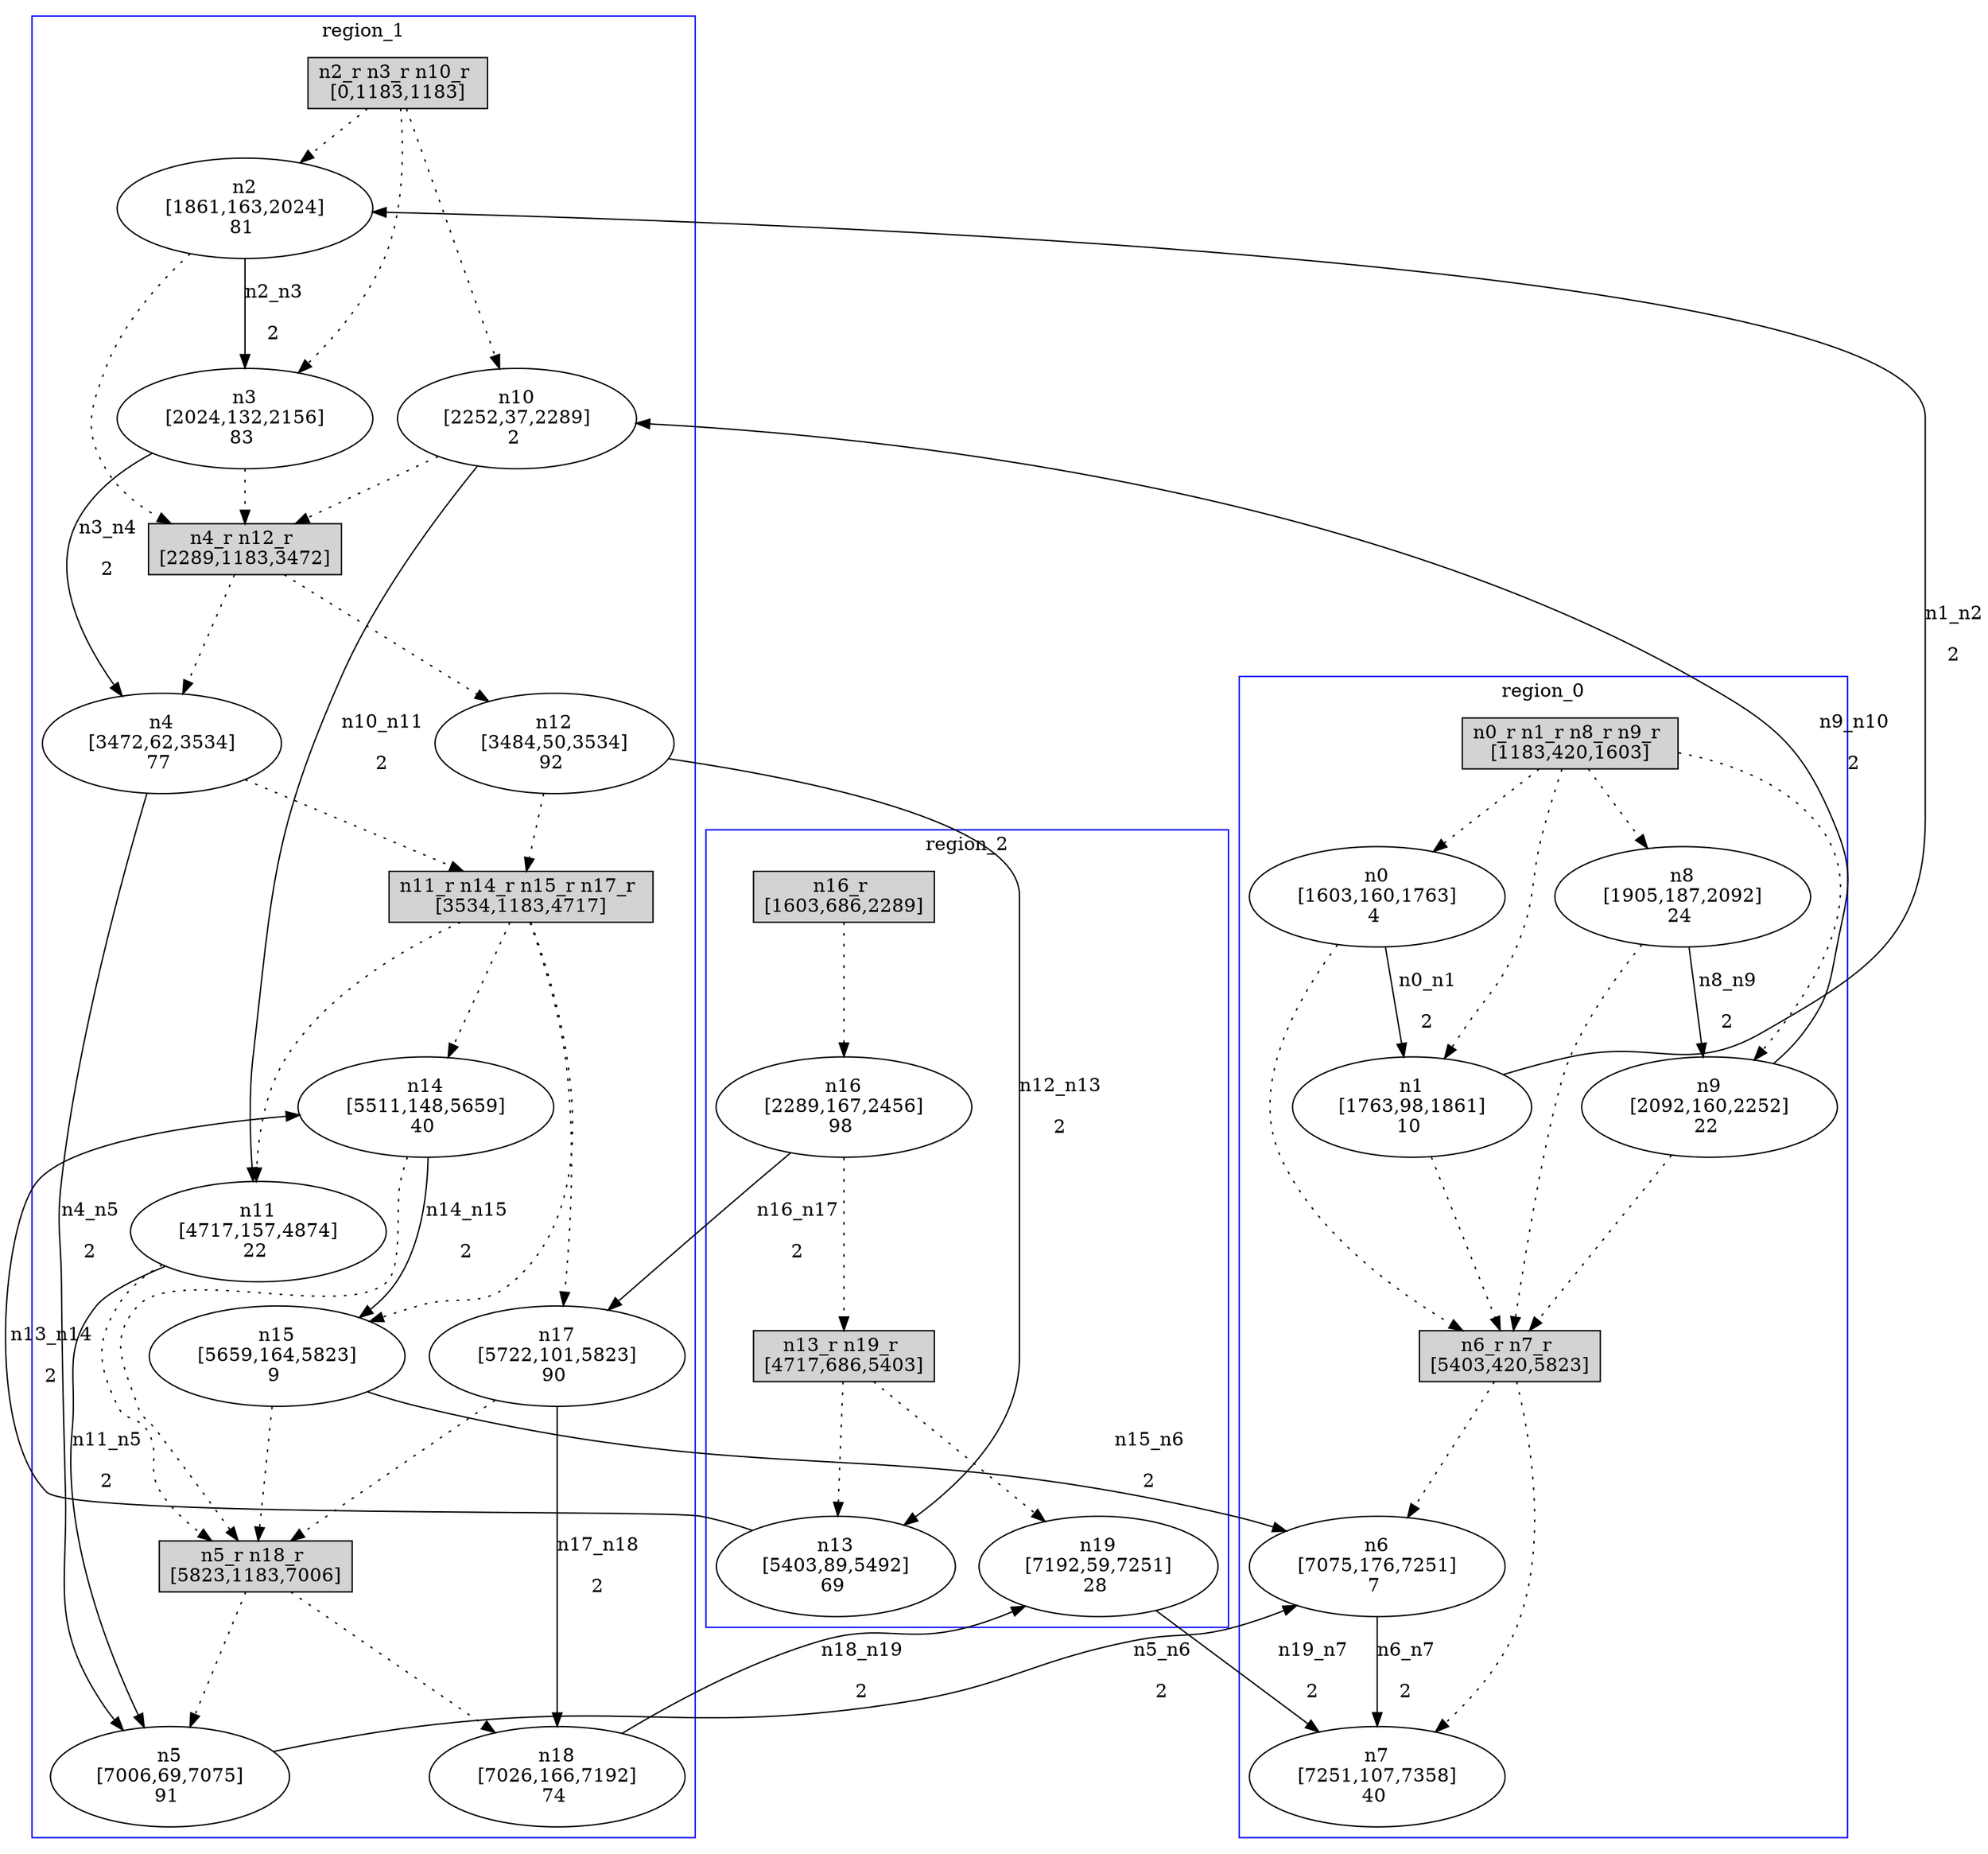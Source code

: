 //3-LSsolveMIPnSolStatus 9.
//4-SL 7358.
//5-LSsolveMIPsolveTime(double) 1800.07.
//6-reconfigurateNum(int) 8.
//7-reconfigurateTime(int) 6944.
digraph test_0 {
	size="28,40";
	subgraph cluster0 {
		stytle=filled;
		color=blue;
		label=region_0;
		reconfNode_0_1 [ shape = box, style = filled, label = "n0_r n1_r n8_r n9_r \n[1183,420,1603]" ];
		n0 [ label="n0\n[1603,160,1763]\n4 " ];
		n1 [ label="n1\n[1763,98,1861]\n10 " ];
		n8 [ label="n8\n[1905,187,2092]\n24 " ];
		n9 [ label="n9\n[2092,160,2252]\n22 " ];
		reconfNode_0_1 -> n0 [ style = dotted ];
		reconfNode_0_1 -> n1 [ style = dotted ];
		reconfNode_0_1 -> n8 [ style = dotted ];
		reconfNode_0_1 -> n9 [ style = dotted ];
		n0 -> reconfNode_0_2 [ style = dotted ];
		n1 -> reconfNode_0_2 [ style = dotted ];
		n8 -> reconfNode_0_2 [ style = dotted ];
		n9 -> reconfNode_0_2 [ style = dotted ];
		reconfNode_0_2 [ shape = box, style = filled, label = "n6_r n7_r \n[5403,420,5823]" ];
		n6 [ label="n6\n[7075,176,7251]\n7 " ];
		n7 [ label="n7\n[7251,107,7358]\n40 " ];
		reconfNode_0_2 -> n6 [ style = dotted ];
		reconfNode_0_2 -> n7 [ style = dotted ];
	}
	subgraph cluster1 {
		stytle=filled;
		color=blue;
		label=region_1;
		reconfNode_1_1 [ shape = box, style = filled, label = "n2_r n3_r n10_r \n[0,1183,1183]" ];
		n2 [ label="n2\n[1861,163,2024]\n81 " ];
		n3 [ label="n3\n[2024,132,2156]\n83 " ];
		n10 [ label="n10\n[2252,37,2289]\n2 " ];
		reconfNode_1_1 -> n2 [ style = dotted ];
		reconfNode_1_1 -> n3 [ style = dotted ];
		reconfNode_1_1 -> n10 [ style = dotted ];
		n2 -> reconfNode_1_2 [ style = dotted ];
		n3 -> reconfNode_1_2 [ style = dotted ];
		n10 -> reconfNode_1_2 [ style = dotted ];
		reconfNode_1_2 [ shape = box, style = filled, label = "n4_r n12_r \n[2289,1183,3472]" ];
		n4 [ label="n4\n[3472,62,3534]\n77 " ];
		n12 [ label="n12\n[3484,50,3534]\n92 " ];
		reconfNode_1_2 -> n4 [ style = dotted ];
		reconfNode_1_2 -> n12 [ style = dotted ];
		n4 -> reconfNode_1_3 [ style = dotted ];
		n12 -> reconfNode_1_3 [ style = dotted ];
		reconfNode_1_3 [ shape = box, style = filled, label = "n11_r n14_r n15_r n17_r \n[3534,1183,4717]" ];
		n11 [ label="n11\n[4717,157,4874]\n22 " ];
		n14 [ label="n14\n[5511,148,5659]\n40 " ];
		n15 [ label="n15\n[5659,164,5823]\n9 " ];
		n17 [ label="n17\n[5722,101,5823]\n90 " ];
		reconfNode_1_3 -> n11 [ style = dotted ];
		reconfNode_1_3 -> n14 [ style = dotted ];
		reconfNode_1_3 -> n15 [ style = dotted ];
		reconfNode_1_3 -> n17 [ style = dotted ];
		n11 -> reconfNode_1_4 [ style = dotted ];
		n14 -> reconfNode_1_4 [ style = dotted ];
		n15 -> reconfNode_1_4 [ style = dotted ];
		n17 -> reconfNode_1_4 [ style = dotted ];
		reconfNode_1_4 [ shape = box, style = filled, label = "n5_r n18_r \n[5823,1183,7006]" ];
		n5 [ label="n5\n[7006,69,7075]\n91 " ];
		n18 [ label="n18\n[7026,166,7192]\n74 " ];
		reconfNode_1_4 -> n5 [ style = dotted ];
		reconfNode_1_4 -> n18 [ style = dotted ];
	}
	subgraph cluster2 {
		stytle=filled;
		color=blue;
		label=region_2;
		reconfNode_2_1 [ shape = box, style = filled, label = "n16_r \n[1603,686,2289]" ];
		n16 [ label="n16\n[2289,167,2456]\n98 " ];
		reconfNode_2_1 -> n16 [ style = dotted ];
		n16 -> reconfNode_2_2 [ style = dotted ];
		reconfNode_2_2 [ shape = box, style = filled, label = "n13_r n19_r \n[4717,686,5403]" ];
		n13 [ label="n13\n[5403,89,5492]\n69 " ];
		n19 [ label="n19\n[7192,59,7251]\n28 " ];
		reconfNode_2_2 -> n13 [ style = dotted ];
		reconfNode_2_2 -> n19 [ style = dotted ];
	}
	n0 -> n1 [ label="n0_n1\n2" ];
	n1 -> n2 [ label="n1_n2\n2" ];
	n2 -> n3 [ label="n2_n3\n2" ];
	n3 -> n4 [ label="n3_n4\n2" ];
	n4 -> n5 [ label="n4_n5\n2" ];
	n5 -> n6 [ label="n5_n6\n2" ];
	n6 -> n7 [ label="n6_n7\n2" ];
	n8 -> n9 [ label="n8_n9\n2" ];
	n9 -> n10 [ label="n9_n10\n2" ];
	n10 -> n11 [ label="n10_n11\n2" ];
	n11 -> n5 [ label="n11_n5\n2" ];
	n12 -> n13 [ label="n12_n13\n2" ];
	n13 -> n14 [ label="n13_n14\n2" ];
	n14 -> n15 [ label="n14_n15\n2" ];
	n15 -> n6 [ label="n15_n6\n2" ];
	n16 -> n17 [ label="n16_n17\n2" ];
	n17 -> n18 [ label="n17_n18\n2" ];
	n18 -> n19 [ label="n18_n19\n2" ];
	n19 -> n7 [ label="n19_n7\n2" ];
}

